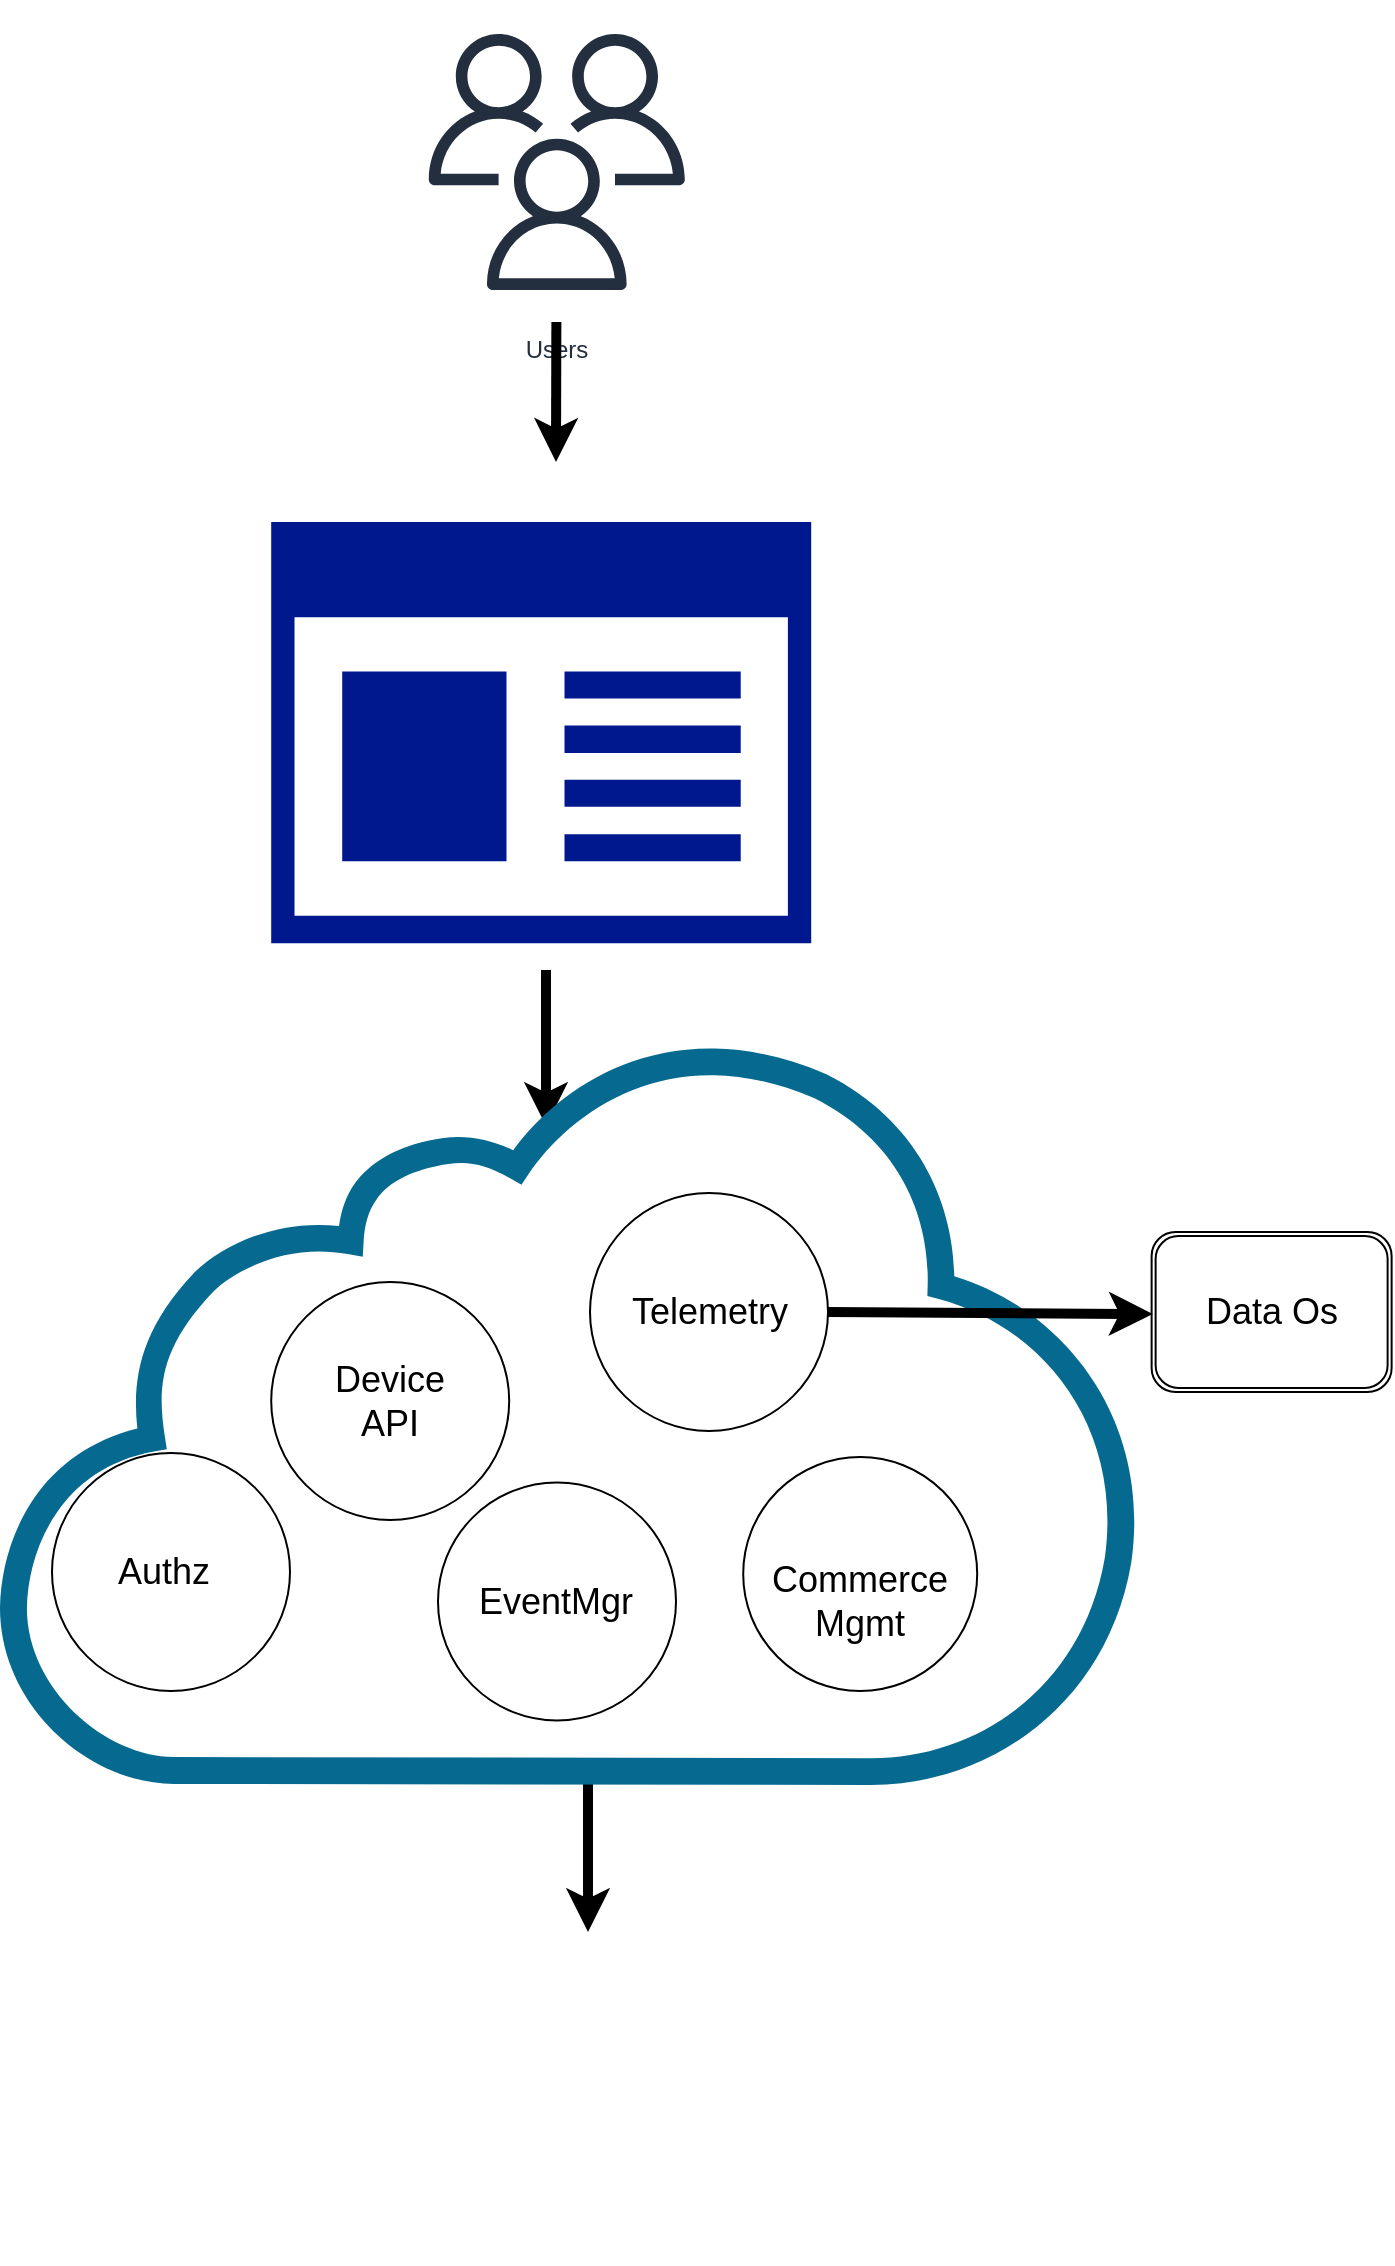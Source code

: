 <mxfile version="20.5.3" type="github">
  <diagram id="mmOVbtokAlxPiqpoXWGH" name="Page-1">
    <mxGraphModel dx="2374" dy="1134" grid="1" gridSize="13" guides="1" tooltips="1" connect="1" arrows="1" fold="1" page="1" pageScale="1" pageWidth="850" pageHeight="1100" math="0" shadow="0">
      <root>
        <mxCell id="0" />
        <mxCell id="1" parent="0" />
        <mxCell id="FBRyngB8Ks105Ayn_6fm-1" value="" style="shape=image;html=1;verticalAlign=top;verticalLabelPosition=bottom;labelBackgroundColor=#ffffff;imageAspect=0;aspect=fixed;image=https://cdn3.iconfinder.com/data/icons/snowish/128x128/devices/printer.png" vertex="1" parent="1">
          <mxGeometry x="349" y="988" width="152.6" height="152.6" as="geometry" />
        </mxCell>
        <mxCell id="FBRyngB8Ks105Ayn_6fm-4" value="" style="sketch=0;aspect=fixed;pointerEvents=1;shadow=0;dashed=0;html=1;strokeColor=none;labelPosition=center;verticalLabelPosition=bottom;verticalAlign=top;align=center;fillColor=#00188D;shape=mxgraph.mscae.enterprise.app_generic" vertex="1" parent="1">
          <mxGeometry x="265.6" y="270" width="270" height="210.6" as="geometry" />
        </mxCell>
        <mxCell id="FBRyngB8Ks105Ayn_6fm-5" value="Users" style="sketch=0;outlineConnect=0;fontColor=#232F3E;gradientColor=none;strokeColor=#232F3E;fillColor=#ffffff;dashed=0;verticalLabelPosition=bottom;verticalAlign=top;align=center;html=1;fontSize=12;fontStyle=0;aspect=fixed;shape=mxgraph.aws4.resourceIcon;resIcon=mxgraph.aws4.users;" vertex="1" parent="1">
          <mxGeometry x="328.4" y="10" width="160" height="160" as="geometry" />
        </mxCell>
        <mxCell id="FBRyngB8Ks105Ayn_6fm-17" value="" style="endArrow=classic;html=1;rounded=0;strokeWidth=5;" edge="1" parent="1" source="FBRyngB8Ks105Ayn_6fm-5">
          <mxGeometry width="50" height="50" relative="1" as="geometry">
            <mxPoint x="280" y="600" as="sourcePoint" />
            <mxPoint x="408" y="240" as="targetPoint" />
          </mxGeometry>
        </mxCell>
        <mxCell id="FBRyngB8Ks105Ayn_6fm-18" value="" style="endArrow=classic;html=1;rounded=0;strokeWidth=5;" edge="1" parent="1">
          <mxGeometry width="50" height="50" relative="1" as="geometry">
            <mxPoint x="403" y="494" as="sourcePoint" />
            <mxPoint x="403" y="572" as="targetPoint" />
          </mxGeometry>
        </mxCell>
        <mxCell id="FBRyngB8Ks105Ayn_6fm-21" value="" style="endArrow=classic;html=1;rounded=0;strokeWidth=5;" edge="1" parent="1">
          <mxGeometry width="50" height="50" relative="1" as="geometry">
            <mxPoint x="424" y="897" as="sourcePoint" />
            <mxPoint x="424" y="975" as="targetPoint" />
          </mxGeometry>
        </mxCell>
        <mxCell id="FBRyngB8Ks105Ayn_6fm-26" value="" style="sketch=0;pointerEvents=1;shadow=0;dashed=0;html=1;strokeColor=none;aspect=fixed;labelPosition=center;verticalLabelPosition=bottom;verticalAlign=top;align=center;outlineConnect=0;shape=mxgraph.vvd.cloud_computing;fillColor=#066A90;" vertex="1" parent="1">
          <mxGeometry x="130" y="533" width="575.81" height="368.52" as="geometry" />
        </mxCell>
        <mxCell id="FBRyngB8Ks105Ayn_6fm-27" value="" style="ellipse;whiteSpace=wrap;html=1;aspect=fixed;sketch=0;" vertex="1" parent="1">
          <mxGeometry x="156" y="735.5" width="119" height="119" as="geometry" />
        </mxCell>
        <mxCell id="FBRyngB8Ks105Ayn_6fm-28" value="&lt;font style=&quot;font-size: 18px;&quot;&gt;Authz&lt;/font&gt;" style="text;html=1;strokeColor=none;fillColor=none;align=center;verticalAlign=middle;whiteSpace=wrap;rounded=0;sketch=0;" vertex="1" parent="1">
          <mxGeometry x="182" y="780" width="60" height="30" as="geometry" />
        </mxCell>
        <mxCell id="FBRyngB8Ks105Ayn_6fm-29" value="" style="ellipse;whiteSpace=wrap;html=1;aspect=fixed;sketch=0;" vertex="1" parent="1">
          <mxGeometry x="265.6" y="650" width="119" height="119" as="geometry" />
        </mxCell>
        <mxCell id="FBRyngB8Ks105Ayn_6fm-30" value="&lt;font style=&quot;font-size: 18px;&quot;&gt;Device API&lt;/font&gt;" style="text;html=1;strokeColor=none;fillColor=none;align=center;verticalAlign=middle;whiteSpace=wrap;rounded=0;sketch=0;" vertex="1" parent="1">
          <mxGeometry x="295.1" y="694.5" width="60" height="30" as="geometry" />
        </mxCell>
        <mxCell id="FBRyngB8Ks105Ayn_6fm-31" value="" style="ellipse;whiteSpace=wrap;html=1;aspect=fixed;sketch=0;" vertex="1" parent="1">
          <mxGeometry x="349" y="750.25" width="119" height="119" as="geometry" />
        </mxCell>
        <mxCell id="FBRyngB8Ks105Ayn_6fm-33" value="" style="ellipse;whiteSpace=wrap;html=1;aspect=fixed;sketch=0;" vertex="1" parent="1">
          <mxGeometry x="501.6" y="737.5" width="117" height="117" as="geometry" />
        </mxCell>
        <mxCell id="FBRyngB8Ks105Ayn_6fm-35" value="" style="ellipse;whiteSpace=wrap;html=1;aspect=fixed;sketch=0;" vertex="1" parent="1">
          <mxGeometry x="425" y="605.5" width="119" height="119" as="geometry" />
        </mxCell>
        <mxCell id="FBRyngB8Ks105Ayn_6fm-36" value="&lt;font style=&quot;font-size: 18px;&quot;&gt;EventMgr&lt;/font&gt;" style="text;html=1;strokeColor=none;fillColor=none;align=center;verticalAlign=middle;whiteSpace=wrap;rounded=0;sketch=0;" vertex="1" parent="1">
          <mxGeometry x="378.4" y="794.75" width="60" height="30" as="geometry" />
        </mxCell>
        <mxCell id="FBRyngB8Ks105Ayn_6fm-37" value="&lt;font style=&quot;font-size: 18px;&quot;&gt;Telemetry&lt;/font&gt;" style="text;html=1;strokeColor=none;fillColor=none;align=center;verticalAlign=middle;whiteSpace=wrap;rounded=0;sketch=0;" vertex="1" parent="1">
          <mxGeometry x="454.5" y="650" width="60" height="30" as="geometry" />
        </mxCell>
        <mxCell id="FBRyngB8Ks105Ayn_6fm-38" value="&lt;font style=&quot;font-size: 18px;&quot;&gt;Commerce&lt;br&gt;Mgmt&lt;/font&gt;" style="text;html=1;strokeColor=none;fillColor=none;align=center;verticalAlign=middle;whiteSpace=wrap;rounded=0;sketch=0;" vertex="1" parent="1">
          <mxGeometry x="529.35" y="780" width="61.5" height="59.5" as="geometry" />
        </mxCell>
        <mxCell id="FBRyngB8Ks105Ayn_6fm-43" value="Data Os" style="shape=ext;double=1;rounded=1;whiteSpace=wrap;html=1;sketch=0;fontSize=18;" vertex="1" parent="1">
          <mxGeometry x="705.81" y="625" width="120" height="80" as="geometry" />
        </mxCell>
        <mxCell id="FBRyngB8Ks105Ayn_6fm-45" value="" style="endArrow=classic;html=1;rounded=0;strokeWidth=5;fontSize=18;exitX=1;exitY=0.5;exitDx=0;exitDy=0;entryX=1.001;entryY=0.361;entryDx=0;entryDy=0;entryPerimeter=0;" edge="1" parent="1" source="FBRyngB8Ks105Ayn_6fm-35" target="FBRyngB8Ks105Ayn_6fm-26">
          <mxGeometry width="50" height="50" relative="1" as="geometry">
            <mxPoint x="637" y="856" as="sourcePoint" />
            <mxPoint x="687" y="806" as="targetPoint" />
          </mxGeometry>
        </mxCell>
      </root>
    </mxGraphModel>
  </diagram>
</mxfile>
